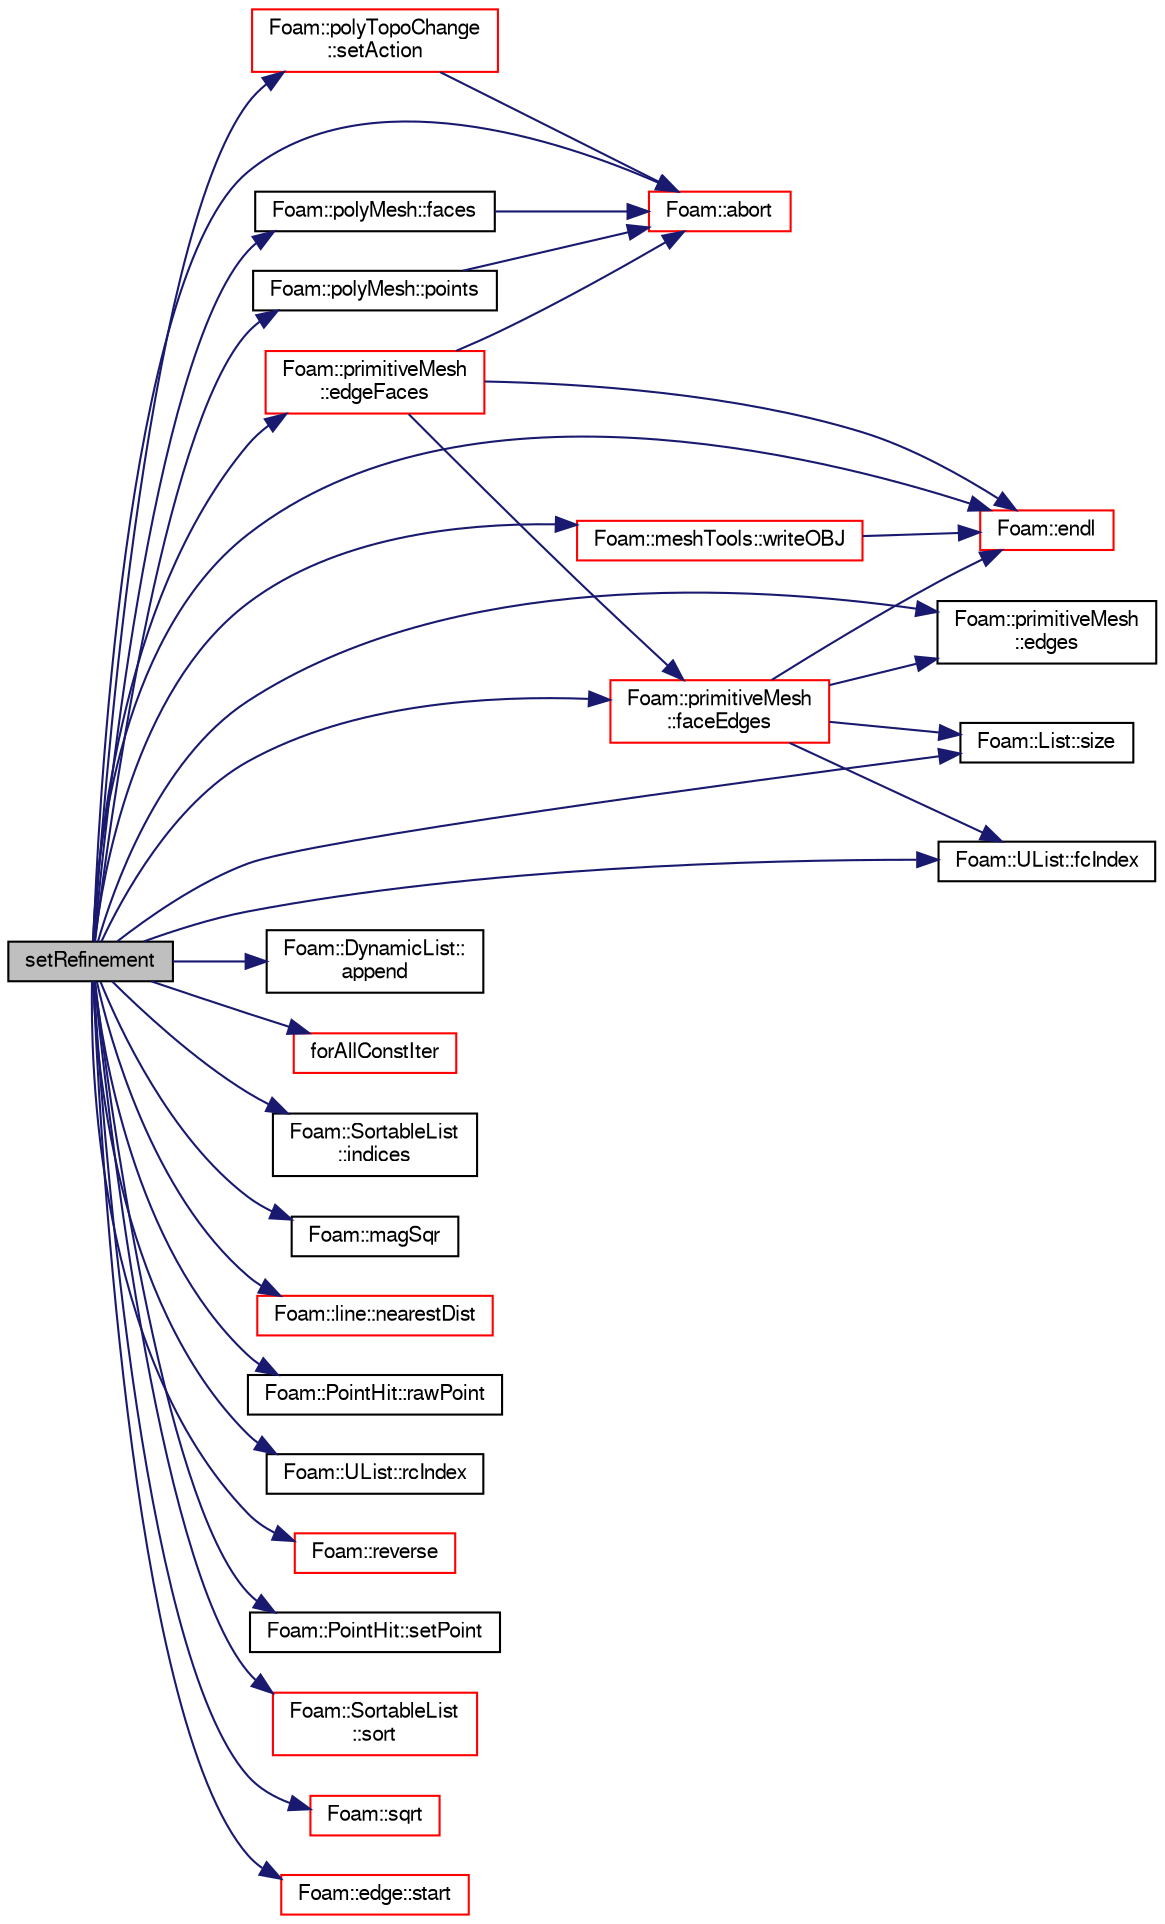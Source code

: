 digraph "setRefinement"
{
  bgcolor="transparent";
  edge [fontname="FreeSans",fontsize="10",labelfontname="FreeSans",labelfontsize="10"];
  node [fontname="FreeSans",fontsize="10",shape=record];
  rankdir="LR";
  Node437 [label="setRefinement",height=0.2,width=0.4,color="black", fillcolor="grey75", style="filled", fontcolor="black"];
  Node437 -> Node438 [color="midnightblue",fontsize="10",style="solid",fontname="FreeSans"];
  Node438 [label="Foam::abort",height=0.2,width=0.4,color="red",URL="$a21124.html#a447107a607d03e417307c203fa5fb44b"];
  Node437 -> Node481 [color="midnightblue",fontsize="10",style="solid",fontname="FreeSans"];
  Node481 [label="Foam::DynamicList::\lappend",height=0.2,width=0.4,color="black",URL="$a25890.html#a7b67b42af715604376ad63a681dee6d8",tooltip="Append an element at the end of the list. "];
  Node437 -> Node482 [color="midnightblue",fontsize="10",style="solid",fontname="FreeSans"];
  Node482 [label="Foam::primitiveMesh\l::edgeFaces",height=0.2,width=0.4,color="red",URL="$a27530.html#ad38ecd2902727a890ebd437731c271c8"];
  Node482 -> Node446 [color="midnightblue",fontsize="10",style="solid",fontname="FreeSans"];
  Node446 [label="Foam::endl",height=0.2,width=0.4,color="red",URL="$a21124.html#a2db8fe02a0d3909e9351bb4275b23ce4",tooltip="Add newline and flush stream. "];
  Node482 -> Node438 [color="midnightblue",fontsize="10",style="solid",fontname="FreeSans"];
  Node482 -> Node498 [color="midnightblue",fontsize="10",style="solid",fontname="FreeSans"];
  Node498 [label="Foam::primitiveMesh\l::faceEdges",height=0.2,width=0.4,color="red",URL="$a27530.html#adbfcf489a527a07c33d684834faace79"];
  Node498 -> Node446 [color="midnightblue",fontsize="10",style="solid",fontname="FreeSans"];
  Node498 -> Node484 [color="midnightblue",fontsize="10",style="solid",fontname="FreeSans"];
  Node484 [label="Foam::primitiveMesh\l::edges",height=0.2,width=0.4,color="black",URL="$a27530.html#a21d764179912ddda5c6f95193c289846",tooltip="Return mesh edges. Uses calcEdges. "];
  Node498 -> Node485 [color="midnightblue",fontsize="10",style="solid",fontname="FreeSans"];
  Node485 [label="Foam::List::size",height=0.2,width=0.4,color="black",URL="$a25694.html#a8a5f6fa29bd4b500caf186f60245b384",tooltip="Override size to be inconsistent with allocated storage. "];
  Node498 -> Node501 [color="midnightblue",fontsize="10",style="solid",fontname="FreeSans"];
  Node501 [label="Foam::UList::fcIndex",height=0.2,width=0.4,color="black",URL="$a25698.html#a512534dbc231b74b95ff84902c1b2087",tooltip="Return the forward circular index, i.e. the next index. "];
  Node437 -> Node484 [color="midnightblue",fontsize="10",style="solid",fontname="FreeSans"];
  Node437 -> Node446 [color="midnightblue",fontsize="10",style="solid",fontname="FreeSans"];
  Node437 -> Node498 [color="midnightblue",fontsize="10",style="solid",fontname="FreeSans"];
  Node437 -> Node505 [color="midnightblue",fontsize="10",style="solid",fontname="FreeSans"];
  Node505 [label="Foam::polyMesh::faces",height=0.2,width=0.4,color="black",URL="$a27410.html#a431c0a24765f0bb6d32f6a03ce0e9b57",tooltip="Return raw faces. "];
  Node505 -> Node438 [color="midnightblue",fontsize="10",style="solid",fontname="FreeSans"];
  Node437 -> Node501 [color="midnightblue",fontsize="10",style="solid",fontname="FreeSans"];
  Node437 -> Node506 [color="midnightblue",fontsize="10",style="solid",fontname="FreeSans"];
  Node506 [label="forAllConstIter",height=0.2,width=0.4,color="red",URL="$a38141.html#ae21e2836509b0fa7f7cedf6493b11b09"];
  Node437 -> Node760 [color="midnightblue",fontsize="10",style="solid",fontname="FreeSans"];
  Node760 [label="Foam::SortableList\l::indices",height=0.2,width=0.4,color="black",URL="$a25918.html#a28bce53bb8731da2b5f7a7cfb9ae2167",tooltip="Return the list of sorted indices. Updated every sort. "];
  Node437 -> Node761 [color="midnightblue",fontsize="10",style="solid",fontname="FreeSans"];
  Node761 [label="Foam::magSqr",height=0.2,width=0.4,color="black",URL="$a21124.html#ae6fff2c6981e6d9618aa5038e69def6e"];
  Node437 -> Node762 [color="midnightblue",fontsize="10",style="solid",fontname="FreeSans"];
  Node762 [label="Foam::line::nearestDist",height=0.2,width=0.4,color="red",URL="$a27550.html#a0ab00eab07060abff696ebe967f3fce0",tooltip="Return nearest distance to line from a given point. "];
  Node437 -> Node764 [color="midnightblue",fontsize="10",style="solid",fontname="FreeSans"];
  Node764 [label="Foam::polyMesh::points",height=0.2,width=0.4,color="black",URL="$a27410.html#ac44123fc1265297c41a43c3b62fdb4c2",tooltip="Return raw points. "];
  Node764 -> Node438 [color="midnightblue",fontsize="10",style="solid",fontname="FreeSans"];
  Node437 -> Node765 [color="midnightblue",fontsize="10",style="solid",fontname="FreeSans"];
  Node765 [label="Foam::PointHit::rawPoint",height=0.2,width=0.4,color="black",URL="$a27558.html#a479a270e3db1518fd61b8a756455786b",tooltip="Return point with no checking. "];
  Node437 -> Node766 [color="midnightblue",fontsize="10",style="solid",fontname="FreeSans"];
  Node766 [label="Foam::UList::rcIndex",height=0.2,width=0.4,color="black",URL="$a25698.html#a286b66c68007df4532de24354ec487cb",tooltip="Return the reverse circular index, i.e. the previous index. "];
  Node437 -> Node767 [color="midnightblue",fontsize="10",style="solid",fontname="FreeSans"];
  Node767 [label="Foam::reverse",height=0.2,width=0.4,color="red",URL="$a21124.html#a7153d7a33d40be3be4187d0e581437fe"];
  Node437 -> Node769 [color="midnightblue",fontsize="10",style="solid",fontname="FreeSans"];
  Node769 [label="Foam::polyTopoChange\l::setAction",height=0.2,width=0.4,color="red",URL="$a21678.html#a40a23962b792d24f4cb999f5b55aece2",tooltip="For compatibility with polyTopoChange: set topological action. "];
  Node769 -> Node438 [color="midnightblue",fontsize="10",style="solid",fontname="FreeSans"];
  Node437 -> Node861 [color="midnightblue",fontsize="10",style="solid",fontname="FreeSans"];
  Node861 [label="Foam::PointHit::setPoint",height=0.2,width=0.4,color="black",URL="$a27558.html#a06197856d3e9d1625db3f88c38dc522a"];
  Node437 -> Node485 [color="midnightblue",fontsize="10",style="solid",fontname="FreeSans"];
  Node437 -> Node862 [color="midnightblue",fontsize="10",style="solid",fontname="FreeSans"];
  Node862 [label="Foam::SortableList\l::sort",height=0.2,width=0.4,color="red",URL="$a25918.html#a47fdc9eea42b6975cdc835bb2e08810e",tooltip="(stable) sort the list (if changed after construction time) "];
  Node437 -> Node866 [color="midnightblue",fontsize="10",style="solid",fontname="FreeSans"];
  Node866 [label="Foam::sqrt",height=0.2,width=0.4,color="red",URL="$a21124.html#a8616bd62eebf2342a80222fecb1bda71"];
  Node437 -> Node867 [color="midnightblue",fontsize="10",style="solid",fontname="FreeSans"];
  Node867 [label="Foam::edge::start",height=0.2,width=0.4,color="red",URL="$a27210.html#afe56bdd2031bbf8321e35e2330c0b990",tooltip="Return start vertex label. "];
  Node437 -> Node869 [color="midnightblue",fontsize="10",style="solid",fontname="FreeSans"];
  Node869 [label="Foam::meshTools::writeOBJ",height=0.2,width=0.4,color="red",URL="$a21153.html#afd76c6ccc8ee4a5957f0232218167c17",tooltip="Write obj representation of point. "];
  Node869 -> Node446 [color="midnightblue",fontsize="10",style="solid",fontname="FreeSans"];
}

